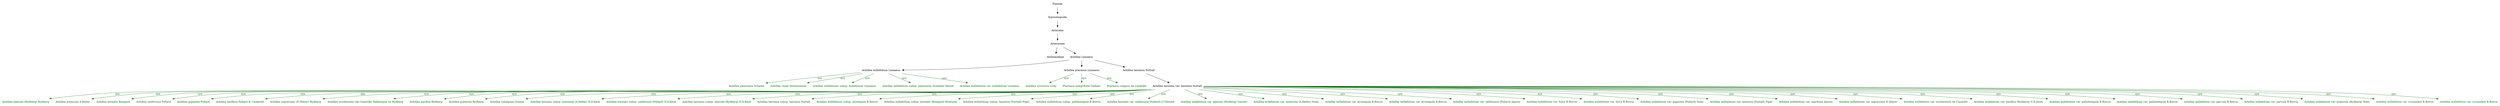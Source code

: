 digraph G {
  node [shape=plaintext]

  n54  [label="Plantae"]
  n54 -> n55
  n55  [label="Equisetopsida"]
  n55 -> n56
  n56  [label="Asterales"]
  n56 -> n57
  n57  [label="Asteraceae"]
  n57 -> n53
  n57 -> n52
  n53  [label="Anthemideae"]
  n52  [label="Achillea Linnaeus"]
  n52 -> n49
  n52 -> n51
  n52 -> n10
  n10  [label="Achillea lanulosa Nuttall"]
  n10 -> n1
  n1  [label="Achillea lanulosa var. lanulosa Nuttall"]
  n13  [label="Achillea alpicola (Rydberg) Rydberg", fontcolor=darkgreen]
  n1 -> n13  [color=darkgreen, fontcolor=darkgreen, label=syn]
  n14  [label="Achillea arenicola A.Heller", fontcolor=darkgreen]
  n1 -> n14  [color=darkgreen, fontcolor=darkgreen, label=syn]
  n2  [label="Achillea borealis Bongard", fontcolor=darkgreen]
  n1 -> n2  [color=darkgreen, fontcolor=darkgreen, label=syn]
  n17  [label="Achillea californica Pollard", fontcolor=darkgreen]
  n1 -> n17  [color=darkgreen, fontcolor=darkgreen, label=syn]
  n18  [label="Achillea gigantea Pollard", fontcolor=darkgreen]
  n1 -> n18  [color=darkgreen, fontcolor=darkgreen, label=syn]
  n20  [label="Achillea laxiflora Pollard & Cockerell", fontcolor=darkgreen]
  n1 -> n20  [color=darkgreen, fontcolor=darkgreen, label=syn]
  n28  [label="Achillea nigrescens (E.Meyer) Rydberg", fontcolor=darkgreen]
  n1 -> n28  [color=darkgreen, fontcolor=darkgreen, label=syn]
  n29  [label="Achillea occidentalis (de Candolle) Rafinesque ex Rydberg", fontcolor=darkgreen]
  n1 -> n29  [color=darkgreen, fontcolor=darkgreen, label=syn]
  n30  [label="Achillea pacifica Rydberg", fontcolor=darkgreen]
  n1 -> n30  [color=darkgreen, fontcolor=darkgreen, label=syn]
  n31  [label="Achillea puberula Rydberg", fontcolor=darkgreen]
  n1 -> n31  [color=darkgreen, fontcolor=darkgreen, label=syn]
  n32  [label="Achillea subalpina Greene", fontcolor=darkgreen]
  n1 -> n32  [color=darkgreen, fontcolor=darkgreen, label=syn]
  n15  [label="Achillea borealis subsp. arenicola (A.Heller) D.D.Keck", fontcolor=darkgreen]
  n1 -> n15  [color=darkgreen, fontcolor=darkgreen, label=syn]
  n16  [label="Achillea borealis subsp. californica (Pollard) D.D.Keck", fontcolor=darkgreen]
  n1 -> n16  [color=darkgreen, fontcolor=darkgreen, label=syn]
  n19  [label="Achillea lanulosa subsp. alpicola (Rydberg) D.D.Keck", fontcolor=darkgreen]
  n1 -> n19  [color=darkgreen, fontcolor=darkgreen, label=syn]
  n11  [label="Achillea lanulosa subsp. lanulosa Nuttall", fontcolor=darkgreen]
  n1 -> n11  [color=darkgreen, fontcolor=darkgreen, label=syn]
  n41  [label="Achillea millefolium subsp. atrotegula B.Boivin", fontcolor=darkgreen]
  n1 -> n41  [color=darkgreen, fontcolor=darkgreen, label=syn]
  n3  [label="Achillea millefolium subsp. borealis (Bongard) Breitung", fontcolor=darkgreen]
  n1 -> n3  [color=darkgreen, fontcolor=darkgreen, label=syn]
  n12  [label="Achillea millefolium subsp. lanulosa (Nuttall) Piper", fontcolor=darkgreen]
  n1 -> n12  [color=darkgreen, fontcolor=darkgreen, label=syn]
  n36  [label="Achillea millefolium subsp. pallidotegula B.Boivin", fontcolor=darkgreen]
  n1 -> n36  [color=darkgreen, fontcolor=darkgreen, label=syn]
  n34  [label="Achillea borealis var. californica (Pollard) J.T.Howell", fontcolor=darkgreen]
  n1 -> n34  [color=darkgreen, fontcolor=darkgreen, label=syn]
  n21  [label="Achillea millefolium var. alpicola (Rydberg) Garrett", fontcolor=darkgreen]
  n1 -> n21  [color=darkgreen, fontcolor=darkgreen, label=syn]
  n22  [label="Achillea millefolium var. arenicola (A.Heller) Nobs", fontcolor=darkgreen]
  n1 -> n22  [color=darkgreen, fontcolor=darkgreen, label=syn]
  n43  [label="Achillea millefolium var. atrotegula B.Boivin", fontcolor=darkgreen]
  n1 -> n43  [color=darkgreen, fontcolor=darkgreen, label=syn]
  n42  [label="Achillea millefolium var. atrotegula B.Boivin", fontcolor=darkgreen]
  n1 -> n42  [color=darkgreen, fontcolor=darkgreen, label=syn]
  n23  [label="Achillea millefolium var. californica (Pollard) Jepson", fontcolor=darkgreen]
  n1 -> n23  [color=darkgreen, fontcolor=darkgreen, label=syn]
  n47  [label="Achillea millefolium var. fulva B.Boivin", fontcolor=darkgreen]
  n1 -> n47  [color=darkgreen, fontcolor=darkgreen, label=syn]
  n46  [label="Achillea millefolium var. fulva B.Boivin", fontcolor=darkgreen]
  n1 -> n46  [color=darkgreen, fontcolor=darkgreen, label=syn]
  n24  [label="Achillea millefolium var. gigantea (Pollard) Nobs", fontcolor=darkgreen]
  n1 -> n24  [color=darkgreen, fontcolor=darkgreen, label=syn]
  n48  [label="Achillea millefolium var. lanulosa (Nuttall) Piper", fontcolor=darkgreen]
  n1 -> n48  [color=darkgreen, fontcolor=darkgreen, label=syn]
  n25  [label="Achillea millefolium var. maritima Jepson", fontcolor=darkgreen]
  n1 -> n25  [color=darkgreen, fontcolor=darkgreen, label=syn]
  n4  [label="Achillea millefolium var. nigrescens E.Meyer", fontcolor=darkgreen]
  n1 -> n4  [color=darkgreen, fontcolor=darkgreen, label=syn]
  n0  [label="Achillea millefolium var. occidentalis de Candolle", fontcolor=darkgreen]
  n1 -> n0  [color=darkgreen, fontcolor=darkgreen, label=syn]
  n26  [label="Achillea millefolium var. pacifica (Rydberg) G.N.Jones", fontcolor=darkgreen]
  n1 -> n26  [color=darkgreen, fontcolor=darkgreen, label=syn]
  n37  [label="Achillea millefolium var. pallidotegula B.Boivin", fontcolor=darkgreen]
  n1 -> n37  [color=darkgreen, fontcolor=darkgreen, label=syn]
  n38  [label="Achillea millefolium var. pallidotegula B.Boivin", fontcolor=darkgreen]
  n1 -> n38  [color=darkgreen, fontcolor=darkgreen, label=syn]
  n45  [label="Achillea millefolium var. parvula B.Boivin", fontcolor=darkgreen]
  n1 -> n45  [color=darkgreen, fontcolor=darkgreen, label=syn]
  n44  [label="Achillea millefolium var. parvula B.Boivin", fontcolor=darkgreen]
  n1 -> n44  [color=darkgreen, fontcolor=darkgreen, label=syn]
  n27  [label="Achillea millefolium var. puberula (Rydberg) Nobs", fontcolor=darkgreen]
  n1 -> n27  [color=darkgreen, fontcolor=darkgreen, label=syn]
  n40  [label="Achillea millefolium var. russeolata B.Boivin", fontcolor=darkgreen]
  n1 -> n40  [color=darkgreen, fontcolor=darkgreen, label=syn]
  n39  [label="Achillea millefolium var. russeolata B.Boivin", fontcolor=darkgreen]
  n1 -> n39  [color=darkgreen, fontcolor=darkgreen, label=syn]
  n49  [label="Achillea millefolium Linnaeus"]
  n50  [label="Achillea pannonica Scheele", fontcolor=darkgreen]
  n49 -> n50  [color=darkgreen, fontcolor=darkgreen, label=syn]
  n33  [label="Achillea rosea Desfontaines", fontcolor=darkgreen]
  n49 -> n33  [color=darkgreen, fontcolor=darkgreen, label=syn]
  n5  [label="Achillea millefolium subsp. millefolium Linnaeus", fontcolor=darkgreen]
  n49 -> n5  [color=darkgreen, fontcolor=darkgreen, label=syn]
  n6  [label="Achillea millefolium subsp. pannonica (Scheele) Hayek", fontcolor=darkgreen]
  n49 -> n6  [color=darkgreen, fontcolor=darkgreen, label=syn]
  n35  [label="Achillea millefolium var. millefolium Linnaeus", fontcolor=darkgreen]
  n49 -> n35  [color=darkgreen, fontcolor=darkgreen, label=syn]
  n51  [label="Achillea ptarmica Linnaeus"]
  n7  [label="Achillea sylvestris Gray", fontcolor=darkgreen]
  n51 -> n7  [color=darkgreen, fontcolor=darkgreen, label=syn]
  n8  [label="Ptarmica integrifolia Gilibert", fontcolor=darkgreen]
  n51 -> n8  [color=darkgreen, fontcolor=darkgreen, label=syn]
  n9  [label="Ptarmica vulgaris de Candolle", fontcolor=darkgreen]
  n51 -> n9  [color=darkgreen, fontcolor=darkgreen, label=syn]
}
